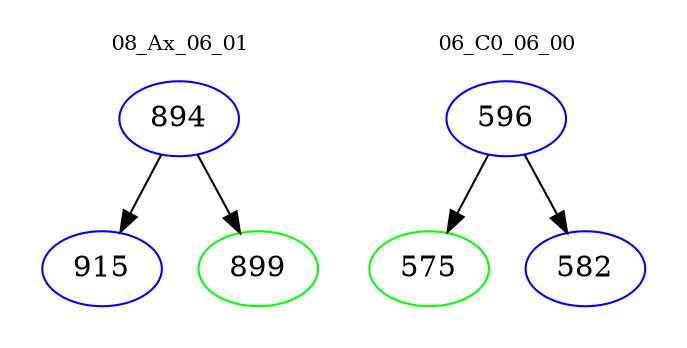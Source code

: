 digraph{
subgraph cluster_0 {
color = white
label = "08_Ax_06_01";
fontsize=10;
T0_894 [label="894", color="blue"]
T0_894 -> T0_915 [color="black"]
T0_915 [label="915", color="blue"]
T0_894 -> T0_899 [color="black"]
T0_899 [label="899", color="green"]
}
subgraph cluster_1 {
color = white
label = "06_C0_06_00";
fontsize=10;
T1_596 [label="596", color="blue"]
T1_596 -> T1_575 [color="black"]
T1_575 [label="575", color="green"]
T1_596 -> T1_582 [color="black"]
T1_582 [label="582", color="blue"]
}
}
